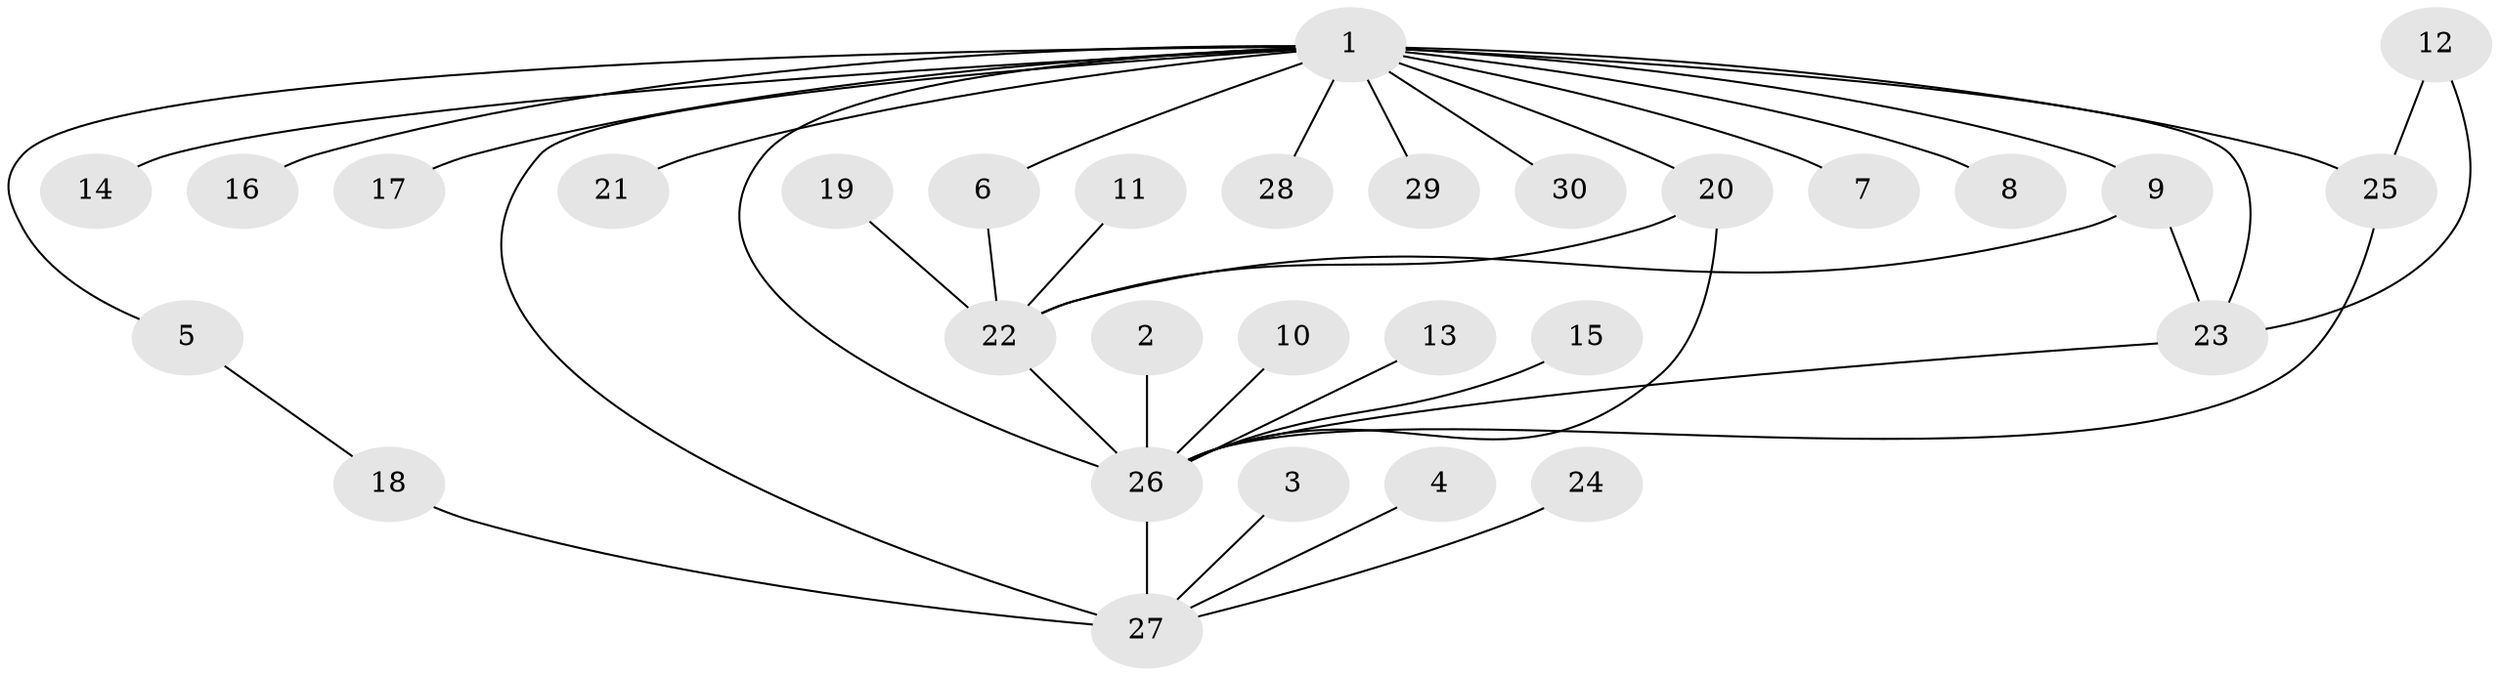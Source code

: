 // original degree distribution, {14: 0.016666666666666666, 11: 0.03333333333333333, 8: 0.016666666666666666, 3: 0.1, 2: 0.26666666666666666, 1: 0.4666666666666667, 7: 0.016666666666666666, 5: 0.05, 4: 0.03333333333333333}
// Generated by graph-tools (version 1.1) at 2025/26/03/09/25 03:26:00]
// undirected, 30 vertices, 39 edges
graph export_dot {
graph [start="1"]
  node [color=gray90,style=filled];
  1;
  2;
  3;
  4;
  5;
  6;
  7;
  8;
  9;
  10;
  11;
  12;
  13;
  14;
  15;
  16;
  17;
  18;
  19;
  20;
  21;
  22;
  23;
  24;
  25;
  26;
  27;
  28;
  29;
  30;
  1 -- 5 [weight=1.0];
  1 -- 6 [weight=1.0];
  1 -- 7 [weight=1.0];
  1 -- 8 [weight=1.0];
  1 -- 9 [weight=2.0];
  1 -- 14 [weight=2.0];
  1 -- 16 [weight=1.0];
  1 -- 17 [weight=1.0];
  1 -- 20 [weight=1.0];
  1 -- 21 [weight=1.0];
  1 -- 23 [weight=1.0];
  1 -- 25 [weight=2.0];
  1 -- 26 [weight=1.0];
  1 -- 27 [weight=1.0];
  1 -- 28 [weight=1.0];
  1 -- 29 [weight=1.0];
  1 -- 30 [weight=1.0];
  2 -- 26 [weight=1.0];
  3 -- 27 [weight=1.0];
  4 -- 27 [weight=1.0];
  5 -- 18 [weight=1.0];
  6 -- 22 [weight=1.0];
  9 -- 22 [weight=1.0];
  9 -- 23 [weight=1.0];
  10 -- 26 [weight=1.0];
  11 -- 22 [weight=1.0];
  12 -- 23 [weight=1.0];
  12 -- 25 [weight=1.0];
  13 -- 26 [weight=1.0];
  15 -- 26 [weight=1.0];
  18 -- 27 [weight=2.0];
  19 -- 22 [weight=1.0];
  20 -- 22 [weight=1.0];
  20 -- 26 [weight=1.0];
  22 -- 26 [weight=2.0];
  23 -- 26 [weight=1.0];
  24 -- 27 [weight=1.0];
  25 -- 26 [weight=1.0];
  26 -- 27 [weight=1.0];
}
